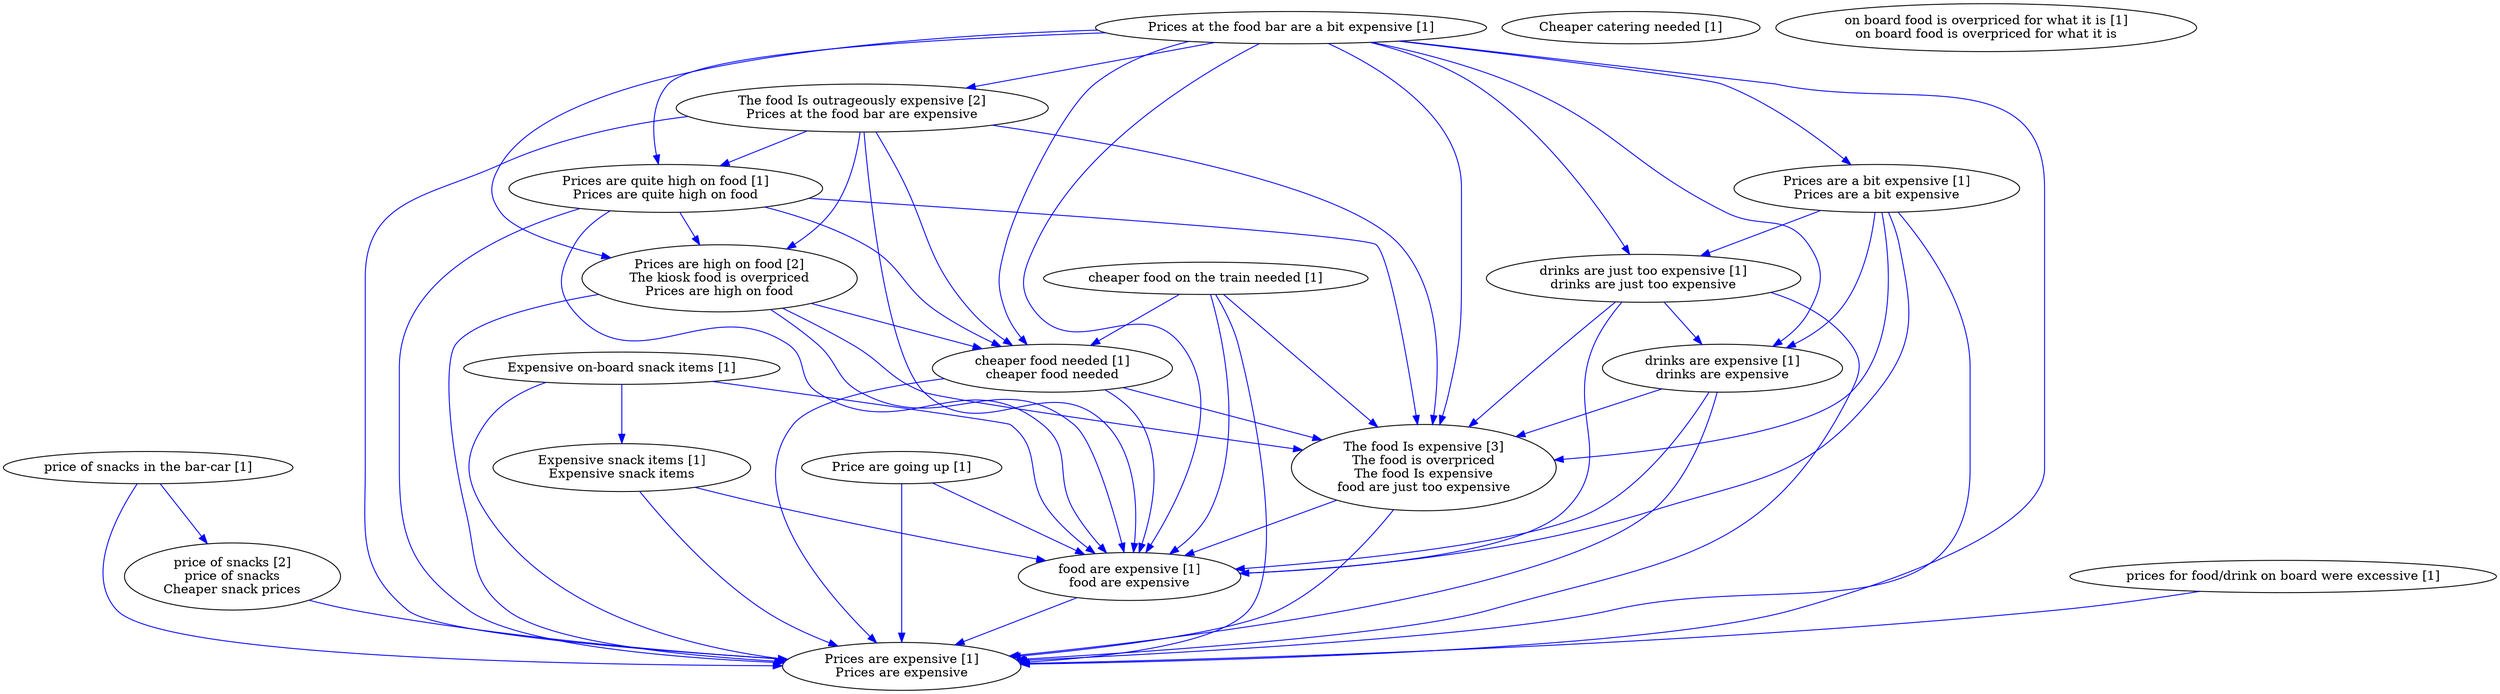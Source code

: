 digraph collapsedGraph {
"Prices are high on food [2]\nThe kiosk food is overpriced\nPrices are high on food""price of snacks [2]\nprice of snacks\nCheaper snack prices""The food Is outrageously expensive [2]\nPrices at the food bar are expensive""The food Is expensive [3]\nThe food is overpriced\nThe food Is expensive\nfood are just too expensive""Cheaper catering needed [1]""Expensive on-board snack items [1]""Expensive snack items [1]\nExpensive snack items""Price are going up [1]""Prices are quite high on food [1]\nPrices are quite high on food""Prices at the food bar are a bit expensive [1]""Prices are expensive [1]\nPrices are expensive""Prices are a bit expensive [1]\nPrices are a bit expensive""cheaper food on the train needed [1]""cheaper food needed [1]\ncheaper food needed""drinks are just too expensive [1]\ndrinks are just too expensive""drinks are expensive [1]\ndrinks are expensive""food are expensive [1]\nfood are expensive""on board food is overpriced for what it is [1]\non board food is overpriced for what it is""price of snacks in the bar-car [1]""prices for food/drink on board were excessive [1]""price of snacks [2]\nprice of snacks\nCheaper snack prices" -> "Prices are expensive [1]\nPrices are expensive" [color=blue]
"Prices are high on food [2]\nThe kiosk food is overpriced\nPrices are high on food" -> "cheaper food needed [1]\ncheaper food needed" [color=blue]
"Prices are a bit expensive [1]\nPrices are a bit expensive" -> "drinks are expensive [1]\ndrinks are expensive" [color=blue]
"prices for food/drink on board were excessive [1]" -> "Prices are expensive [1]\nPrices are expensive" [color=blue]
"cheaper food needed [1]\ncheaper food needed" -> "food are expensive [1]\nfood are expensive" [color=blue]
"cheaper food needed [1]\ncheaper food needed" -> "The food Is expensive [3]\nThe food is overpriced\nThe food Is expensive\nfood are just too expensive" [color=blue]
"Prices are quite high on food [1]\nPrices are quite high on food" -> "Prices are high on food [2]\nThe kiosk food is overpriced\nPrices are high on food" [color=blue]
"Prices are quite high on food [1]\nPrices are quite high on food" -> "food are expensive [1]\nfood are expensive" [color=blue]
"Prices are high on food [2]\nThe kiosk food is overpriced\nPrices are high on food" -> "Prices are expensive [1]\nPrices are expensive" [color=blue]
"Prices are quite high on food [1]\nPrices are quite high on food" -> "Prices are expensive [1]\nPrices are expensive" [color=blue]
"Prices are quite high on food [1]\nPrices are quite high on food" -> "The food Is expensive [3]\nThe food is overpriced\nThe food Is expensive\nfood are just too expensive" [color=blue]
"The food Is expensive [3]\nThe food is overpriced\nThe food Is expensive\nfood are just too expensive" -> "food are expensive [1]\nfood are expensive" [color=blue]
"cheaper food on the train needed [1]" -> "The food Is expensive [3]\nThe food is overpriced\nThe food Is expensive\nfood are just too expensive" [color=blue]
"cheaper food on the train needed [1]" -> "food are expensive [1]\nfood are expensive" [color=blue]
"The food Is outrageously expensive [2]\nPrices at the food bar are expensive" -> "Prices are quite high on food [1]\nPrices are quite high on food" [color=blue]
"Prices are quite high on food [1]\nPrices are quite high on food" -> "cheaper food needed [1]\ncheaper food needed" [color=blue]
"Prices are a bit expensive [1]\nPrices are a bit expensive" -> "food are expensive [1]\nfood are expensive" [color=blue]
"food are expensive [1]\nfood are expensive" -> "Prices are expensive [1]\nPrices are expensive" [color=blue]
"The food Is outrageously expensive [2]\nPrices at the food bar are expensive" -> "cheaper food needed [1]\ncheaper food needed" [color=blue]
"drinks are expensive [1]\ndrinks are expensive" -> "Prices are expensive [1]\nPrices are expensive" [color=blue]
"The food Is expensive [3]\nThe food is overpriced\nThe food Is expensive\nfood are just too expensive" -> "Prices are expensive [1]\nPrices are expensive" [color=blue]
"drinks are expensive [1]\ndrinks are expensive" -> "The food Is expensive [3]\nThe food is overpriced\nThe food Is expensive\nfood are just too expensive" [color=blue]
"The food Is outrageously expensive [2]\nPrices at the food bar are expensive" -> "Prices are expensive [1]\nPrices are expensive" [color=blue]
"drinks are expensive [1]\ndrinks are expensive" -> "food are expensive [1]\nfood are expensive" [color=blue]
"Expensive on-board snack items [1]" -> "Prices are expensive [1]\nPrices are expensive" [color=blue]
"Prices are high on food [2]\nThe kiosk food is overpriced\nPrices are high on food" -> "food are expensive [1]\nfood are expensive" [color=blue]
"Prices are high on food [2]\nThe kiosk food is overpriced\nPrices are high on food" -> "The food Is expensive [3]\nThe food is overpriced\nThe food Is expensive\nfood are just too expensive" [color=blue]
"The food Is outrageously expensive [2]\nPrices at the food bar are expensive" -> "Prices are high on food [2]\nThe kiosk food is overpriced\nPrices are high on food" [color=blue]
"Prices are a bit expensive [1]\nPrices are a bit expensive" -> "drinks are just too expensive [1]\ndrinks are just too expensive" [color=blue]
"Prices are a bit expensive [1]\nPrices are a bit expensive" -> "The food Is expensive [3]\nThe food is overpriced\nThe food Is expensive\nfood are just too expensive" [color=blue]
"The food Is outrageously expensive [2]\nPrices at the food bar are expensive" -> "The food Is expensive [3]\nThe food is overpriced\nThe food Is expensive\nfood are just too expensive" [color=blue]
"price of snacks in the bar-car [1]" -> "Prices are expensive [1]\nPrices are expensive" [color=blue]
"The food Is outrageously expensive [2]\nPrices at the food bar are expensive" -> "food are expensive [1]\nfood are expensive" [color=blue]
"drinks are just too expensive [1]\ndrinks are just too expensive" -> "The food Is expensive [3]\nThe food is overpriced\nThe food Is expensive\nfood are just too expensive" [color=blue]
"Prices at the food bar are a bit expensive [1]" -> "cheaper food needed [1]\ncheaper food needed" [color=blue]
"price of snacks in the bar-car [1]" -> "price of snacks [2]\nprice of snacks\nCheaper snack prices" [color=blue]
"Prices at the food bar are a bit expensive [1]" -> "Prices are quite high on food [1]\nPrices are quite high on food" [color=blue]
"Price are going up [1]" -> "food are expensive [1]\nfood are expensive" [color=blue]
"drinks are just too expensive [1]\ndrinks are just too expensive" -> "Prices are expensive [1]\nPrices are expensive" [color=blue]
"drinks are just too expensive [1]\ndrinks are just too expensive" -> "food are expensive [1]\nfood are expensive" [color=blue]
"Prices at the food bar are a bit expensive [1]" -> "Prices are high on food [2]\nThe kiosk food is overpriced\nPrices are high on food" [color=blue]
"Expensive on-board snack items [1]" -> "food are expensive [1]\nfood are expensive" [color=blue]
"Prices at the food bar are a bit expensive [1]" -> "The food Is outrageously expensive [2]\nPrices at the food bar are expensive" [color=blue]
"Prices at the food bar are a bit expensive [1]" -> "The food Is expensive [3]\nThe food is overpriced\nThe food Is expensive\nfood are just too expensive" [color=blue]
"Prices at the food bar are a bit expensive [1]" -> "food are expensive [1]\nfood are expensive" [color=blue]
"Price are going up [1]" -> "Prices are expensive [1]\nPrices are expensive" [color=blue]
"Expensive snack items [1]\nExpensive snack items" -> "Prices are expensive [1]\nPrices are expensive" [color=blue]
"Expensive snack items [1]\nExpensive snack items" -> "food are expensive [1]\nfood are expensive" [color=blue]
"Expensive on-board snack items [1]" -> "Expensive snack items [1]\nExpensive snack items" [color=blue]
"Prices at the food bar are a bit expensive [1]" -> "Prices are a bit expensive [1]\nPrices are a bit expensive" [color=blue]
"Prices are a bit expensive [1]\nPrices are a bit expensive" -> "Prices are expensive [1]\nPrices are expensive" [color=blue]
"Prices at the food bar are a bit expensive [1]" -> "Prices are expensive [1]\nPrices are expensive" [color=blue]
"cheaper food on the train needed [1]" -> "cheaper food needed [1]\ncheaper food needed" [color=blue]
"drinks are just too expensive [1]\ndrinks are just too expensive" -> "drinks are expensive [1]\ndrinks are expensive" [color=blue]
"Prices at the food bar are a bit expensive [1]" -> "drinks are expensive [1]\ndrinks are expensive" [color=blue]
"Prices at the food bar are a bit expensive [1]" -> "drinks are just too expensive [1]\ndrinks are just too expensive" [color=blue]
"cheaper food on the train needed [1]" -> "Prices are expensive [1]\nPrices are expensive" [color=blue]
"cheaper food needed [1]\ncheaper food needed" -> "Prices are expensive [1]\nPrices are expensive" [color=blue]
}